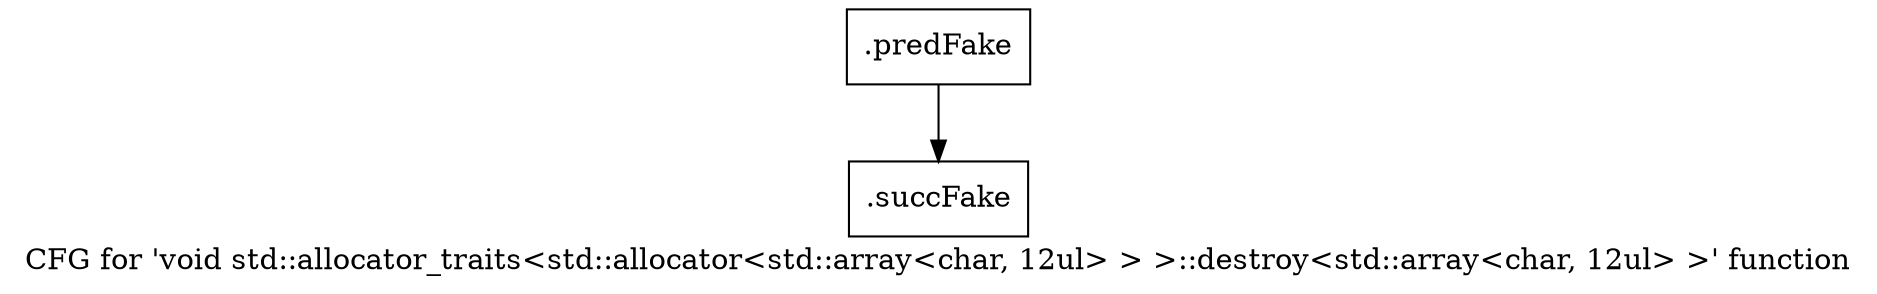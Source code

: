 digraph "CFG for 'void std::allocator_traits\<std::allocator\<std::array\<char, 12ul\> \> \>::destroy\<std::array\<char, 12ul\> \>' function" {
	label="CFG for 'void std::allocator_traits\<std::allocator\<std::array\<char, 12ul\> \> \>::destroy\<std::array\<char, 12ul\> \>' function";

	Node0x46e3cf0 [shape=record,filename="",linenumber="",label="{.predFake}"];
	Node0x46e3cf0 -> Node0x47eaa20[ callList="" memoryops="" filename="/media/miguel/NewVolume/Linux/Xilinx/Vitis_HLS/2020.2/tps/lnx64/gcc-6.2.0/lib/gcc/x86_64-pc-linux-gnu/6.2.0/../../../../include/c++/6.2.0/bits/alloc_traits.h" execusionnum="148"];
	Node0x47eaa20 [shape=record,filename="/media/miguel/NewVolume/Linux/Xilinx/Vitis_HLS/2020.2/tps/lnx64/gcc-6.2.0/lib/gcc/x86_64-pc-linux-gnu/6.2.0/../../../../include/c++/6.2.0/bits/alloc_traits.h",linenumber="467",label="{.succFake}"];
}
